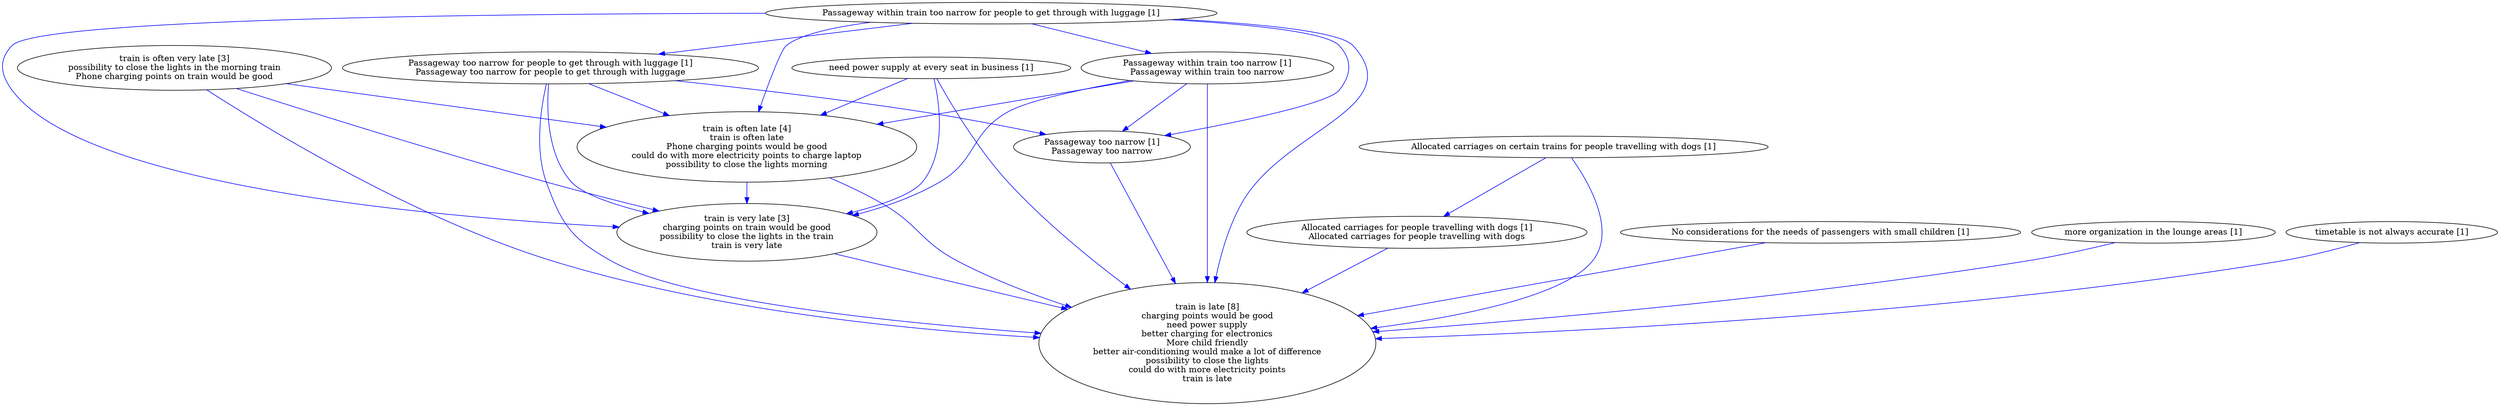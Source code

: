 digraph collapsedGraph {
"train is often late [4]\ntrain is often late\nPhone charging points would be good\ncould do with more electricity points to charge laptop\npossibility to close the lights morning""train is often very late [3]\npossibility to close the lights in the morning train\nPhone charging points on train would be good""train is late [8]\ncharging points would be good\nneed power supply\nbetter charging for electronics\nMore child friendly\nbetter air-conditioning would make a lot of difference\npossibility to close the lights\ncould do with more electricity points\ntrain is late""train is very late [3]\ncharging points on train would be good\npossibility to close the lights in the train\ntrain is very late""Allocated carriages on certain trains for people travelling with dogs [1]""Allocated carriages for people travelling with dogs [1]\nAllocated carriages for people travelling with dogs""No considerations for the needs of passengers with small children [1]""Passageway within train too narrow for people to get through with luggage [1]""Passageway too narrow for people to get through with luggage [1]\nPassageway too narrow for people to get through with luggage""Passageway too narrow [1]\nPassageway too narrow""Passageway within train too narrow [1]\nPassageway within train too narrow""more organization in the lounge areas [1]""need power supply at every seat in business [1]""timetable is not always accurate [1]""need power supply at every seat in business [1]" -> "train is often late [4]\ntrain is often late\nPhone charging points would be good\ncould do with more electricity points to charge laptop\npossibility to close the lights morning" [color=blue]
"need power supply at every seat in business [1]" -> "train is late [8]\ncharging points would be good\nneed power supply\nbetter charging for electronics\nMore child friendly\nbetter air-conditioning would make a lot of difference\npossibility to close the lights\ncould do with more electricity points\ntrain is late" [color=blue]
"Passageway within train too narrow [1]\nPassageway within train too narrow" -> "train is late [8]\ncharging points would be good\nneed power supply\nbetter charging for electronics\nMore child friendly\nbetter air-conditioning would make a lot of difference\npossibility to close the lights\ncould do with more electricity points\ntrain is late" [color=blue]
"Passageway within train too narrow [1]\nPassageway within train too narrow" -> "train is often late [4]\ntrain is often late\nPhone charging points would be good\ncould do with more electricity points to charge laptop\npossibility to close the lights morning" [color=blue]
"more organization in the lounge areas [1]" -> "train is late [8]\ncharging points would be good\nneed power supply\nbetter charging for electronics\nMore child friendly\nbetter air-conditioning would make a lot of difference\npossibility to close the lights\ncould do with more electricity points\ntrain is late" [color=blue]
"Passageway within train too narrow [1]\nPassageway within train too narrow" -> "train is very late [3]\ncharging points on train would be good\npossibility to close the lights in the train\ntrain is very late" [color=blue]
"train is often late [4]\ntrain is often late\nPhone charging points would be good\ncould do with more electricity points to charge laptop\npossibility to close the lights morning" -> "train is late [8]\ncharging points would be good\nneed power supply\nbetter charging for electronics\nMore child friendly\nbetter air-conditioning would make a lot of difference\npossibility to close the lights\ncould do with more electricity points\ntrain is late" [color=blue]
"train is very late [3]\ncharging points on train would be good\npossibility to close the lights in the train\ntrain is very late" -> "train is late [8]\ncharging points would be good\nneed power supply\nbetter charging for electronics\nMore child friendly\nbetter air-conditioning would make a lot of difference\npossibility to close the lights\ncould do with more electricity points\ntrain is late" [color=blue]
"Passageway too narrow [1]\nPassageway too narrow" -> "train is late [8]\ncharging points would be good\nneed power supply\nbetter charging for electronics\nMore child friendly\nbetter air-conditioning would make a lot of difference\npossibility to close the lights\ncould do with more electricity points\ntrain is late" [color=blue]
"need power supply at every seat in business [1]" -> "train is very late [3]\ncharging points on train would be good\npossibility to close the lights in the train\ntrain is very late" [color=blue]
"Passageway too narrow for people to get through with luggage [1]\nPassageway too narrow for people to get through with luggage" -> "train is late [8]\ncharging points would be good\nneed power supply\nbetter charging for electronics\nMore child friendly\nbetter air-conditioning would make a lot of difference\npossibility to close the lights\ncould do with more electricity points\ntrain is late" [color=blue]
"Passageway too narrow for people to get through with luggage [1]\nPassageway too narrow for people to get through with luggage" -> "train is often late [4]\ntrain is often late\nPhone charging points would be good\ncould do with more electricity points to charge laptop\npossibility to close the lights morning" [color=blue]
"train is often very late [3]\npossibility to close the lights in the morning train\nPhone charging points on train would be good" -> "train is often late [4]\ntrain is often late\nPhone charging points would be good\ncould do with more electricity points to charge laptop\npossibility to close the lights morning" [color=blue]
"train is often very late [3]\npossibility to close the lights in the morning train\nPhone charging points on train would be good" -> "train is late [8]\ncharging points would be good\nneed power supply\nbetter charging for electronics\nMore child friendly\nbetter air-conditioning would make a lot of difference\npossibility to close the lights\ncould do with more electricity points\ntrain is late" [color=blue]
"Passageway within train too narrow for people to get through with luggage [1]" -> "train is often late [4]\ntrain is often late\nPhone charging points would be good\ncould do with more electricity points to charge laptop\npossibility to close the lights morning" [color=blue]
"Passageway too narrow for people to get through with luggage [1]\nPassageway too narrow for people to get through with luggage" -> "train is very late [3]\ncharging points on train would be good\npossibility to close the lights in the train\ntrain is very late" [color=blue]
"No considerations for the needs of passengers with small children [1]" -> "train is late [8]\ncharging points would be good\nneed power supply\nbetter charging for electronics\nMore child friendly\nbetter air-conditioning would make a lot of difference\npossibility to close the lights\ncould do with more electricity points\ntrain is late" [color=blue]
"Allocated carriages for people travelling with dogs [1]\nAllocated carriages for people travelling with dogs" -> "train is late [8]\ncharging points would be good\nneed power supply\nbetter charging for electronics\nMore child friendly\nbetter air-conditioning would make a lot of difference\npossibility to close the lights\ncould do with more electricity points\ntrain is late" [color=blue]
"Allocated carriages on certain trains for people travelling with dogs [1]" -> "train is late [8]\ncharging points would be good\nneed power supply\nbetter charging for electronics\nMore child friendly\nbetter air-conditioning would make a lot of difference\npossibility to close the lights\ncould do with more electricity points\ntrain is late" [color=blue]
"timetable is not always accurate [1]" -> "train is late [8]\ncharging points would be good\nneed power supply\nbetter charging for electronics\nMore child friendly\nbetter air-conditioning would make a lot of difference\npossibility to close the lights\ncould do with more electricity points\ntrain is late" [color=blue]
"Passageway within train too narrow for people to get through with luggage [1]" -> "train is very late [3]\ncharging points on train would be good\npossibility to close the lights in the train\ntrain is very late" [color=blue]
"Passageway within train too narrow for people to get through with luggage [1]" -> "train is late [8]\ncharging points would be good\nneed power supply\nbetter charging for electronics\nMore child friendly\nbetter air-conditioning would make a lot of difference\npossibility to close the lights\ncould do with more electricity points\ntrain is late" [color=blue]
"train is often very late [3]\npossibility to close the lights in the morning train\nPhone charging points on train would be good" -> "train is very late [3]\ncharging points on train would be good\npossibility to close the lights in the train\ntrain is very late" [color=blue]
"Allocated carriages on certain trains for people travelling with dogs [1]" -> "Allocated carriages for people travelling with dogs [1]\nAllocated carriages for people travelling with dogs" [color=blue]
"Passageway within train too narrow for people to get through with luggage [1]" -> "Passageway too narrow for people to get through with luggage [1]\nPassageway too narrow for people to get through with luggage" [color=blue]
"Passageway too narrow for people to get through with luggage [1]\nPassageway too narrow for people to get through with luggage" -> "Passageway too narrow [1]\nPassageway too narrow" [color=blue]
"Passageway within train too narrow for people to get through with luggage [1]" -> "Passageway within train too narrow [1]\nPassageway within train too narrow" [color=blue]
"Passageway within train too narrow [1]\nPassageway within train too narrow" -> "Passageway too narrow [1]\nPassageway too narrow" [color=blue]
"Passageway within train too narrow for people to get through with luggage [1]" -> "Passageway too narrow [1]\nPassageway too narrow" [color=blue]
"train is often late [4]\ntrain is often late\nPhone charging points would be good\ncould do with more electricity points to charge laptop\npossibility to close the lights morning" -> "train is very late [3]\ncharging points on train would be good\npossibility to close the lights in the train\ntrain is very late" [color=blue]
}